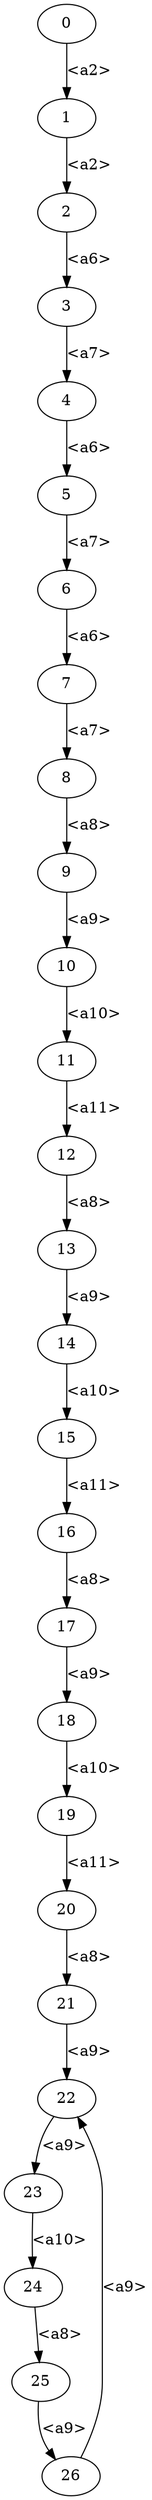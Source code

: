 digraph counterexample0 {
 0 [label="0",shape=ellipse]
 1 [label="1",shape=ellipse]
 2 [label="2",shape=ellipse]
 3 [label="3",shape=ellipse]
 4 [label="4",shape=ellipse]
 5 [label="5",shape=ellipse]
 6 [label="6",shape=ellipse]
 7 [label="7",shape=ellipse]
 8 [label="8",shape=ellipse]
 9 [label="9",shape=ellipse]
 10 [label="10",shape=ellipse]
 11 [label="11",shape=ellipse]
 12 [label="12",shape=ellipse]
 13 [label="13",shape=ellipse]
 14 [label="14",shape=ellipse]
 15 [label="15",shape=ellipse]
 16 [label="16",shape=ellipse]
 17 [label="17",shape=ellipse]
 18 [label="18",shape=ellipse]
 19 [label="19",shape=ellipse]
 20 [label="20",shape=ellipse]
 21 [label="21",shape=ellipse]
 22 [label="22",shape=ellipse]
 23 [label="23",shape=ellipse]
 24 [label="24",shape=ellipse]
 25 [label="25",shape=ellipse]
 26 [label="26",shape=ellipse]
    0 -> 1[label="<a2>"]
    1 -> 2[label="<a2>"]
    2 -> 3[label="<a6>"]
    3 -> 4[label="<a7>"]
    4 -> 5[label="<a6>"]
    5 -> 6[label="<a7>"]
    6 -> 7[label="<a6>"]
    7 -> 8[label="<a7>"]
    8 -> 9[label="<a8>"]
    9 -> 10[label="<a9>"]
    10 -> 11[label="<a10>"]
    11 -> 12[label="<a11>"]
    12 -> 13[label="<a8>"]
    13 -> 14[label="<a9>"]
    14 -> 15[label="<a10>"]
    15 -> 16[label="<a11>"]
    16 -> 17[label="<a8>"]
    17 -> 18[label="<a9>"]
    18 -> 19[label="<a10>"]
    19 -> 20[label="<a11>"]
    20 -> 21[label="<a8>"]
    21 -> 22[label="<a9>"]
    22 -> 23[label="<a9>"]
    23 -> 24[label="<a10>"]
    24 -> 25[label="<a8>"]
    25 -> 26[label="<a9>"]
    26 -> 22[label="<a9>"]
}
